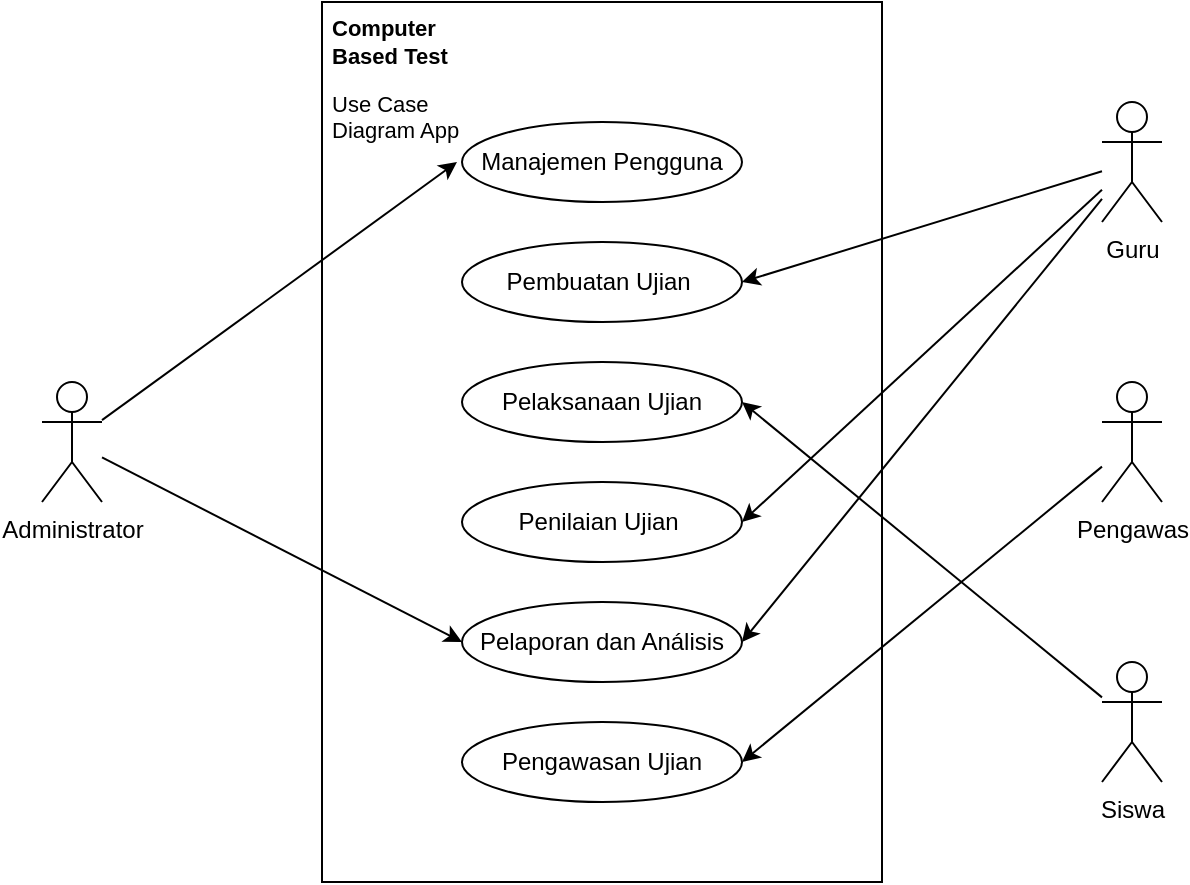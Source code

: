 <mxfile version="21.5.2" type="github">
  <diagram name="Page-1" id="798R0qPvxFSlvrYoFzA3">
    <mxGraphModel dx="662" dy="470" grid="1" gridSize="10" guides="1" tooltips="1" connect="1" arrows="1" fold="1" page="1" pageScale="1" pageWidth="827" pageHeight="1169" math="0" shadow="0">
      <root>
        <mxCell id="0" />
        <mxCell id="1" parent="0" />
        <mxCell id="wjV53K5Zg1uU1590NxvN-2" value="" style="rounded=0;whiteSpace=wrap;html=1;" vertex="1" parent="1">
          <mxGeometry x="260" y="40" width="280" height="440" as="geometry" />
        </mxCell>
        <mxCell id="wjV53K5Zg1uU1590NxvN-4" value="&lt;h1 style=&quot;font-size: 11px;&quot;&gt;Computer Based Test&lt;/h1&gt;&lt;p style=&quot;font-size: 11px;&quot;&gt;Use Case Diagram App&lt;/p&gt;" style="text;html=1;strokeColor=none;fillColor=none;spacing=5;spacingTop=-20;whiteSpace=wrap;overflow=hidden;rounded=0;fontSize=11;" vertex="1" parent="1">
          <mxGeometry x="260" y="50" width="90" height="70" as="geometry" />
        </mxCell>
        <mxCell id="wjV53K5Zg1uU1590NxvN-15" style="rounded=0;orthogonalLoop=1;jettySize=auto;html=1;entryX=0.75;entryY=1;entryDx=0;entryDy=0;strokeColor=default;" edge="1" parent="1" source="wjV53K5Zg1uU1590NxvN-5" target="wjV53K5Zg1uU1590NxvN-4">
          <mxGeometry relative="1" as="geometry" />
        </mxCell>
        <mxCell id="wjV53K5Zg1uU1590NxvN-18" style="rounded=0;orthogonalLoop=1;jettySize=auto;html=1;entryX=0;entryY=0.5;entryDx=0;entryDy=0;" edge="1" parent="1" source="wjV53K5Zg1uU1590NxvN-5" target="wjV53K5Zg1uU1590NxvN-13">
          <mxGeometry relative="1" as="geometry" />
        </mxCell>
        <mxCell id="wjV53K5Zg1uU1590NxvN-5" value="Administrator" style="shape=umlActor;verticalLabelPosition=bottom;verticalAlign=top;html=1;outlineConnect=0;" vertex="1" parent="1">
          <mxGeometry x="120" y="230" width="30" height="60" as="geometry" />
        </mxCell>
        <mxCell id="wjV53K5Zg1uU1590NxvN-16" style="rounded=0;orthogonalLoop=1;jettySize=auto;html=1;entryX=1;entryY=0.5;entryDx=0;entryDy=0;" edge="1" parent="1" source="wjV53K5Zg1uU1590NxvN-6" target="wjV53K5Zg1uU1590NxvN-10">
          <mxGeometry relative="1" as="geometry" />
        </mxCell>
        <mxCell id="wjV53K5Zg1uU1590NxvN-17" style="rounded=0;orthogonalLoop=1;jettySize=auto;html=1;entryX=1;entryY=0.5;entryDx=0;entryDy=0;" edge="1" parent="1" source="wjV53K5Zg1uU1590NxvN-6" target="wjV53K5Zg1uU1590NxvN-12">
          <mxGeometry relative="1" as="geometry" />
        </mxCell>
        <mxCell id="wjV53K5Zg1uU1590NxvN-19" style="rounded=0;orthogonalLoop=1;jettySize=auto;html=1;entryX=1;entryY=0.5;entryDx=0;entryDy=0;" edge="1" parent="1" source="wjV53K5Zg1uU1590NxvN-6" target="wjV53K5Zg1uU1590NxvN-13">
          <mxGeometry relative="1" as="geometry" />
        </mxCell>
        <mxCell id="wjV53K5Zg1uU1590NxvN-6" value="Guru" style="shape=umlActor;verticalLabelPosition=bottom;verticalAlign=top;html=1;outlineConnect=0;" vertex="1" parent="1">
          <mxGeometry x="650" y="90" width="30" height="60" as="geometry" />
        </mxCell>
        <mxCell id="wjV53K5Zg1uU1590NxvN-20" style="rounded=0;orthogonalLoop=1;jettySize=auto;html=1;entryX=1;entryY=0.5;entryDx=0;entryDy=0;" edge="1" parent="1" source="wjV53K5Zg1uU1590NxvN-7" target="wjV53K5Zg1uU1590NxvN-14">
          <mxGeometry relative="1" as="geometry" />
        </mxCell>
        <mxCell id="wjV53K5Zg1uU1590NxvN-7" value="Pengawas" style="shape=umlActor;verticalLabelPosition=bottom;verticalAlign=top;html=1;outlineConnect=0;" vertex="1" parent="1">
          <mxGeometry x="650" y="230" width="30" height="60" as="geometry" />
        </mxCell>
        <mxCell id="wjV53K5Zg1uU1590NxvN-21" style="rounded=0;orthogonalLoop=1;jettySize=auto;html=1;entryX=1;entryY=0.5;entryDx=0;entryDy=0;" edge="1" parent="1" source="wjV53K5Zg1uU1590NxvN-8" target="wjV53K5Zg1uU1590NxvN-11">
          <mxGeometry relative="1" as="geometry" />
        </mxCell>
        <mxCell id="wjV53K5Zg1uU1590NxvN-8" value="Siswa" style="shape=umlActor;verticalLabelPosition=bottom;verticalAlign=top;html=1;outlineConnect=0;" vertex="1" parent="1">
          <mxGeometry x="650" y="370" width="30" height="60" as="geometry" />
        </mxCell>
        <mxCell id="wjV53K5Zg1uU1590NxvN-9" value="Manajemen Pengguna" style="ellipse;whiteSpace=wrap;html=1;" vertex="1" parent="1">
          <mxGeometry x="330" y="100" width="140" height="40" as="geometry" />
        </mxCell>
        <mxCell id="wjV53K5Zg1uU1590NxvN-10" value="Pembuatan Ujian&amp;nbsp;" style="ellipse;whiteSpace=wrap;html=1;" vertex="1" parent="1">
          <mxGeometry x="330" y="160" width="140" height="40" as="geometry" />
        </mxCell>
        <mxCell id="wjV53K5Zg1uU1590NxvN-11" value="Pelaksanaan Ujian" style="ellipse;whiteSpace=wrap;html=1;" vertex="1" parent="1">
          <mxGeometry x="330" y="220" width="140" height="40" as="geometry" />
        </mxCell>
        <mxCell id="wjV53K5Zg1uU1590NxvN-12" value="Penilaian Ujian&amp;nbsp;" style="ellipse;whiteSpace=wrap;html=1;" vertex="1" parent="1">
          <mxGeometry x="330" y="280" width="140" height="40" as="geometry" />
        </mxCell>
        <mxCell id="wjV53K5Zg1uU1590NxvN-13" value="Pelaporan dan Análisis" style="ellipse;whiteSpace=wrap;html=1;" vertex="1" parent="1">
          <mxGeometry x="330" y="340" width="140" height="40" as="geometry" />
        </mxCell>
        <mxCell id="wjV53K5Zg1uU1590NxvN-14" value="Pengawasan Ujian" style="ellipse;whiteSpace=wrap;html=1;" vertex="1" parent="1">
          <mxGeometry x="330" y="400" width="140" height="40" as="geometry" />
        </mxCell>
      </root>
    </mxGraphModel>
  </diagram>
</mxfile>
